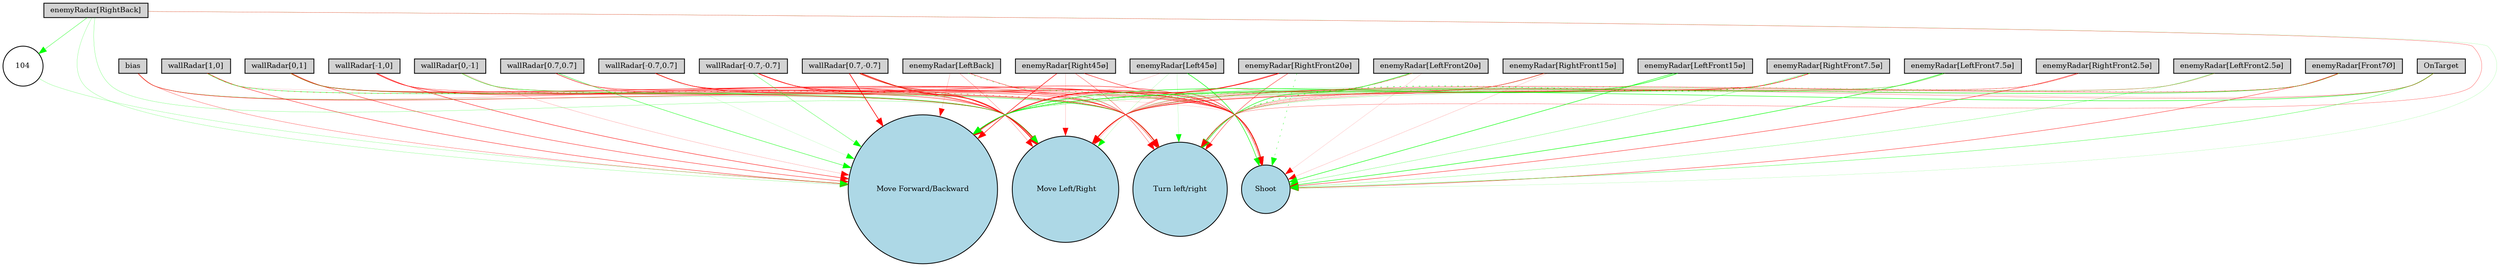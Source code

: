 digraph {
	node [fontsize=9 height=0.2 shape=circle width=0.2]
	"wallRadar[1,0]" [fillcolor=lightgray shape=box style=filled]
	"wallRadar[0,1]" [fillcolor=lightgray shape=box style=filled]
	"wallRadar[-1,0]" [fillcolor=lightgray shape=box style=filled]
	"wallRadar[0,-1]" [fillcolor=lightgray shape=box style=filled]
	"wallRadar[0.7,0.7]" [fillcolor=lightgray shape=box style=filled]
	"wallRadar[-0.7,0.7]" [fillcolor=lightgray shape=box style=filled]
	"wallRadar[-0.7,-0.7]" [fillcolor=lightgray shape=box style=filled]
	"wallRadar[0.7,-0.7]" [fillcolor=lightgray shape=box style=filled]
	"enemyRadar[RightBack]" [fillcolor=lightgray shape=box style=filled]
	"enemyRadar[LeftBack]" [fillcolor=lightgray shape=box style=filled]
	"enemyRadar[Right45ø]" [fillcolor=lightgray shape=box style=filled]
	"enemyRadar[Left45ø]" [fillcolor=lightgray shape=box style=filled]
	"enemyRadar[RightFront20ø]" [fillcolor=lightgray shape=box style=filled]
	"enemyRadar[LeftFront20ø]" [fillcolor=lightgray shape=box style=filled]
	"enemyRadar[RightFront15ø]" [fillcolor=lightgray shape=box style=filled]
	"enemyRadar[LeftFront15ø]" [fillcolor=lightgray shape=box style=filled]
	"enemyRadar[RightFront7.5ø]" [fillcolor=lightgray shape=box style=filled]
	"enemyRadar[LeftFront7.5ø]" [fillcolor=lightgray shape=box style=filled]
	"enemyRadar[RightFront2.5ø]" [fillcolor=lightgray shape=box style=filled]
	"enemyRadar[LeftFront2.5ø]" [fillcolor=lightgray shape=box style=filled]
	"enemyRadar[Front7Ø]" [fillcolor=lightgray shape=box style=filled]
	OnTarget [fillcolor=lightgray shape=box style=filled]
	bias [fillcolor=lightgray shape=box style=filled]
	Shoot [fillcolor=lightblue style=filled]
	"Move Forward/Backward" [fillcolor=lightblue style=filled]
	" Move Left/Right" [fillcolor=lightblue style=filled]
	"Turn left/right" [fillcolor=lightblue style=filled]
	104 [fillcolor=white style=filled]
	"wallRadar[1,0]" -> Shoot [color=red penwidth=0.10555093366528626 style=solid]
	"wallRadar[1,0]" -> "Move Forward/Backward" [color=red penwidth=0.46272614683253144 style=solid]
	"wallRadar[1,0]" -> " Move Left/Right" [color=green penwidth=0.4474232320722804 style=solid]
	"wallRadar[1,0]" -> "Turn left/right" [color=red penwidth=0.37546490782292774 style=dotted]
	"wallRadar[0,1]" -> Shoot [color=red penwidth=0.6614749019526335 style=solid]
	"wallRadar[0,1]" -> "Move Forward/Backward" [color=red penwidth=0.4574209062061768 style=solid]
	"wallRadar[0,1]" -> " Move Left/Right" [color=red penwidth=0.6137331116729288 style=solid]
	"wallRadar[0,1]" -> "Turn left/right" [color=green penwidth=0.27194856462651673 style=solid]
	"wallRadar[-1,0]" -> Shoot [color=red penwidth=0.15854405236035823 style=solid]
	"wallRadar[-1,0]" -> "Move Forward/Backward" [color=red penwidth=0.5088562465835029 style=solid]
	"wallRadar[-1,0]" -> " Move Left/Right" [color=red penwidth=0.5579486176412921 style=solid]
	"wallRadar[-1,0]" -> "Turn left/right" [color=red penwidth=0.23953842095805464 style=solid]
	"wallRadar[0,-1]" -> Shoot [color=red penwidth=0.23879747513438354 style=solid]
	"wallRadar[0,-1]" -> "Move Forward/Backward" [color=red penwidth=0.15843632291632542 style=solid]
	"wallRadar[0,-1]" -> " Move Left/Right" [color=red penwidth=0.25631042866129494 style=solid]
	"wallRadar[0,-1]" -> "Turn left/right" [color=green penwidth=0.44446771904121374 style=solid]
	"wallRadar[0.7,0.7]" -> Shoot [color=red penwidth=0.3890511463616717 style=solid]
	"wallRadar[0.7,0.7]" -> "Move Forward/Backward" [color=green penwidth=0.4501178526696079 style=solid]
	"wallRadar[0.7,0.7]" -> " Move Left/Right" [color=red penwidth=0.1366020480068307 style=solid]
	"wallRadar[0.7,0.7]" -> "Turn left/right" [color=red penwidth=0.26091389602430926 style=solid]
	"wallRadar[-0.7,0.7]" -> Shoot [color=red penwidth=0.437390093637017 style=solid]
	"wallRadar[-0.7,0.7]" -> "Move Forward/Backward" [color=green penwidth=0.10406616949187854 style=solid]
	"wallRadar[-0.7,0.7]" -> " Move Left/Right" [color=red penwidth=0.4664421981710759 style=solid]
	"wallRadar[-0.7,0.7]" -> "Turn left/right" [color=red penwidth=0.5244403892790962 style=solid]
	"wallRadar[-0.7,-0.7]" -> Shoot [color=red penwidth=0.502674938976897 style=solid]
	"wallRadar[-0.7,-0.7]" -> "Move Forward/Backward" [color=green penwidth=0.32828068066687144 style=solid]
	"wallRadar[-0.7,-0.7]" -> " Move Left/Right" [color=red penwidth=0.4645277337149931 style=solid]
	"wallRadar[-0.7,-0.7]" -> "Turn left/right" [color=red penwidth=0.4201878781524706 style=solid]
	"wallRadar[0.7,-0.7]" -> Shoot [color=red penwidth=0.6293270405967255 style=solid]
	"wallRadar[0.7,-0.7]" -> "Move Forward/Backward" [color=red penwidth=0.7932732054724686 style=solid]
	"wallRadar[0.7,-0.7]" -> " Move Left/Right" [color=red penwidth=0.9438974149132481 style=solid]
	"wallRadar[0.7,-0.7]" -> "Turn left/right" [color=green penwidth=0.10834738837582099 style=solid]
	"enemyRadar[RightBack]" -> Shoot [color=green penwidth=0.11559412224981608 style=solid]
	"enemyRadar[RightBack]" -> "Move Forward/Backward" [color=green penwidth=0.19269817409806383 style=solid]
	"enemyRadar[RightBack]" -> " Move Left/Right" [color=green penwidth=0.21442938036018028 style=solid]
	"enemyRadar[RightBack]" -> "Turn left/right" [color=red penwidth=0.2678218438953599 style=solid]
	"enemyRadar[LeftBack]" -> Shoot [color=green penwidth=0.39486852215424184 style=dotted]
	"enemyRadar[LeftBack]" -> "Move Forward/Backward" [color=red penwidth=0.14075006006864005 style=solid]
	"enemyRadar[LeftBack]" -> " Move Left/Right" [color=red penwidth=0.22902783126406737 style=solid]
	"enemyRadar[LeftBack]" -> "Turn left/right" [color=red penwidth=0.39441245943504544 style=solid]
	"enemyRadar[Right45ø]" -> Shoot [color=red penwidth=0.5060856392024551 style=solid]
	"enemyRadar[Right45ø]" -> "Move Forward/Backward" [color=red penwidth=0.6435022539668539 style=solid]
	"enemyRadar[Right45ø]" -> " Move Left/Right" [color=red penwidth=0.1375874740082782 style=solid]
	"enemyRadar[Right45ø]" -> "Turn left/right" [color=red penwidth=0.3288766112748045 style=solid]
	"enemyRadar[Left45ø]" -> Shoot [color=green penwidth=0.6316016977132506 style=solid]
	"enemyRadar[Left45ø]" -> "Move Forward/Backward" [color=red penwidth=0.13044614878294855 style=solid]
	"enemyRadar[Left45ø]" -> " Move Left/Right" [color=green penwidth=0.12374305974868452 style=solid]
	"enemyRadar[Left45ø]" -> "Turn left/right" [color=green penwidth=0.12597889931438935 style=solid]
	"enemyRadar[RightFront20ø]" -> Shoot [color=green penwidth=0.37816749169273545 style=dotted]
	"enemyRadar[RightFront20ø]" -> "Move Forward/Backward" [color=red penwidth=0.944810341798348 style=solid]
	"enemyRadar[RightFront20ø]" -> " Move Left/Right" [color=red penwidth=0.17317166286690028 style=solid]
	"enemyRadar[RightFront20ø]" -> "Turn left/right" [color=red penwidth=0.4201099509726719 style=solid]
	"enemyRadar[LeftFront20ø]" -> Shoot [color=red penwidth=0.10053202906496798 style=solid]
	"enemyRadar[LeftFront20ø]" -> "Move Forward/Backward" [color=green penwidth=0.24997415728619501 style=dotted]
	"enemyRadar[LeftFront20ø]" -> " Move Left/Right" [color=red penwidth=0.30503492684016287 style=solid]
	"enemyRadar[LeftFront20ø]" -> "Turn left/right" [color=green penwidth=0.5981791224449441 style=solid]
	"enemyRadar[RightFront15ø]" -> Shoot [color=red penwidth=0.13119049931255714 style=solid]
	"enemyRadar[RightFront15ø]" -> "Move Forward/Backward" [color=green penwidth=0.17600289267081343 style=solid]
	"enemyRadar[RightFront15ø]" -> " Move Left/Right" [color=red penwidth=0.3374279525199695 style=solid]
	"enemyRadar[RightFront15ø]" -> "Turn left/right" [color=red penwidth=0.32445118139492807 style=solid]
	"enemyRadar[LeftFront15ø]" -> Shoot [color=green penwidth=0.5920818416481071 style=solid]
	"enemyRadar[LeftFront15ø]" -> "Move Forward/Backward" [color=green penwidth=0.595349808450057 style=solid]
	"enemyRadar[LeftFront15ø]" -> " Move Left/Right" [color=green penwidth=0.18535712164755241 style=solid]
	"enemyRadar[LeftFront15ø]" -> "Turn left/right" [color=green penwidth=0.18329109674729607 style=solid]
	"enemyRadar[RightFront7.5ø]" -> Shoot [color=green penwidth=0.25361877297292124 style=solid]
	"enemyRadar[RightFront7.5ø]" -> "Move Forward/Backward" [color=green penwidth=0.19274628218681922 style=solid]
	"enemyRadar[RightFront7.5ø]" -> " Move Left/Right" [color=red penwidth=0.6655223352829939 style=solid]
	"enemyRadar[RightFront7.5ø]" -> "Turn left/right" [color=green penwidth=0.632554657066282 style=dotted]
	"enemyRadar[LeftFront7.5ø]" -> Shoot [color=green penwidth=0.604751725759274 style=solid]
	"enemyRadar[LeftFront7.5ø]" -> "Move Forward/Backward" [color=green penwidth=0.16832107112410866 style=solid]
	"enemyRadar[LeftFront7.5ø]" -> " Move Left/Right" [color=red penwidth=0.14229863445918922 style=solid]
	"enemyRadar[LeftFront7.5ø]" -> "Turn left/right" [color=green penwidth=0.21036342256714613 style=solid]
	"enemyRadar[RightFront2.5ø]" -> Shoot [color=red penwidth=0.457786682382643 style=solid]
	"enemyRadar[RightFront2.5ø]" -> "Move Forward/Backward" [color=green penwidth=0.18090281406623315 style=dotted]
	"enemyRadar[RightFront2.5ø]" -> " Move Left/Right" [color=red penwidth=0.14748228781704403 style=solid]
	"enemyRadar[RightFront2.5ø]" -> "Turn left/right" [color=red penwidth=0.2556502523408078 style=solid]
	"enemyRadar[LeftFront2.5ø]" -> Shoot [color=green penwidth=0.23042024846632522 style=solid]
	"enemyRadar[LeftFront2.5ø]" -> "Move Forward/Backward" [color=red penwidth=0.14354903576936096 style=solid]
	"enemyRadar[LeftFront2.5ø]" -> " Move Left/Right" [color=green penwidth=0.21666151387611937 style=solid]
	"enemyRadar[LeftFront2.5ø]" -> "Turn left/right" [color=red penwidth=0.14262468609713377 style=solid]
	"enemyRadar[Front7Ø]" -> Shoot [color=red penwidth=0.4238097352095679 style=solid]
	"enemyRadar[Front7Ø]" -> "Move Forward/Backward" [color=green penwidth=0.5370473776035382 style=solid]
	"enemyRadar[Front7Ø]" -> " Move Left/Right" [color=red penwidth=0.388513686906685 style=solid]
	"enemyRadar[Front7Ø]" -> "Turn left/right" [color=green penwidth=0.20942796290232873 style=dotted]
	OnTarget -> Shoot [color=green penwidth=0.34529869673752944 style=solid]
	OnTarget -> "Move Forward/Backward" [color=green penwidth=0.544545841065297 style=solid]
	OnTarget -> " Move Left/Right" [color=red penwidth=0.2576938317028272 style=solid]
	OnTarget -> "Turn left/right" [color=red penwidth=0.12536065303698363 style=solid]
	bias -> Shoot [color=red penwidth=0.24441690117422407 style=solid]
	bias -> "Move Forward/Backward" [color=red penwidth=0.2847394878012458 style=solid]
	bias -> " Move Left/Right" [color=green penwidth=0.2024453555425958 style=solid]
	bias -> "Turn left/right" [color=red penwidth=0.4748198194186012 style=solid]
	"enemyRadar[RightBack]" -> 104 [color=green penwidth=0.36531069821045503 style=solid]
	104 -> "Move Forward/Backward" [color=green penwidth=0.1885270289477891 style=solid]
}

